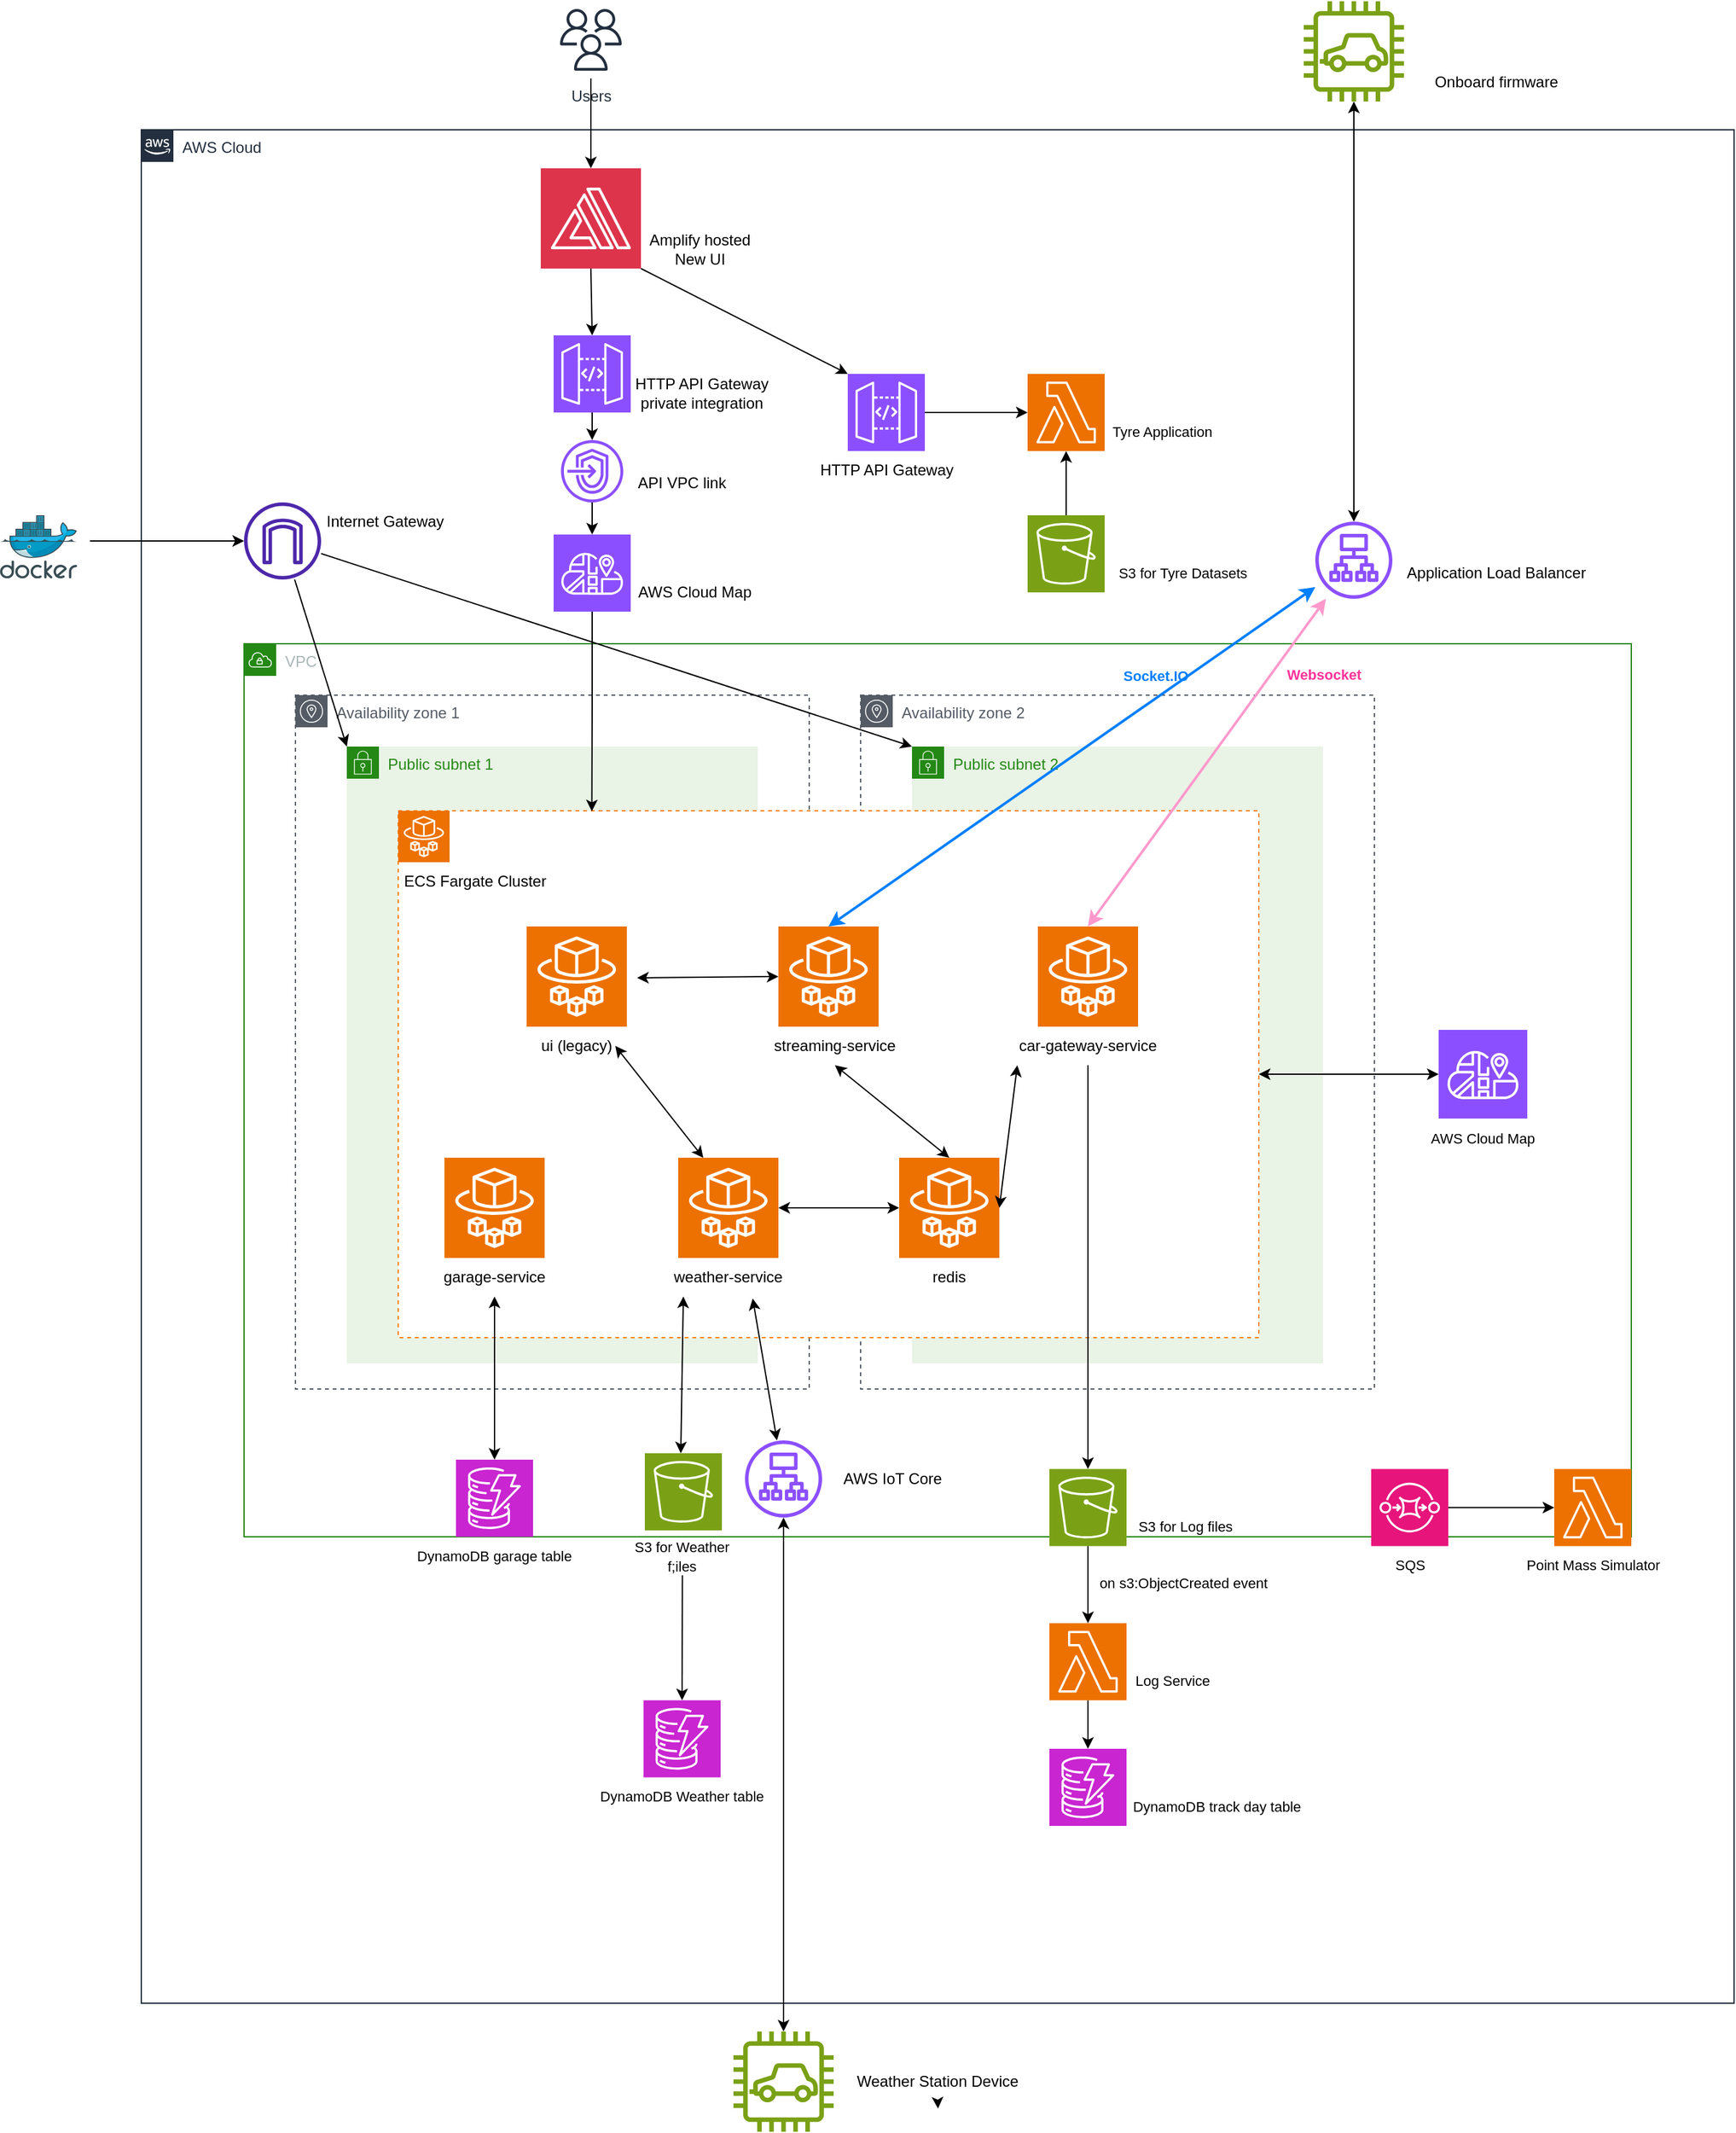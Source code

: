 <mxfile version="28.1.2">
  <diagram name="Page-1" id="r_Q3lrwqNkRFiCjygjfC">
    <mxGraphModel dx="2864" dy="1229" grid="1" gridSize="10" guides="1" tooltips="1" connect="1" arrows="1" fold="1" page="1" pageScale="1" pageWidth="827" pageHeight="1169" math="0" shadow="0">
      <root>
        <mxCell id="0" />
        <mxCell id="1" parent="0" />
        <mxCell id="l8-Kg4PxLdRytkkaWZpK-70" value="AWS Cloud" style="points=[[0,0],[0.25,0],[0.5,0],[0.75,0],[1,0],[1,0.25],[1,0.5],[1,0.75],[1,1],[0.75,1],[0.5,1],[0.25,1],[0,1],[0,0.75],[0,0.5],[0,0.25]];outlineConnect=0;gradientColor=none;html=1;whiteSpace=wrap;fontSize=12;fontStyle=0;container=1;pointerEvents=0;collapsible=0;recursiveResize=0;shape=mxgraph.aws4.group;grIcon=mxgraph.aws4.group_aws_cloud_alt;strokeColor=#232F3E;fillColor=none;verticalAlign=top;align=left;spacingLeft=30;fontColor=#232F3E;dashed=0;" parent="1" vertex="1">
          <mxGeometry x="40" y="280" width="1240" height="1458" as="geometry" />
        </mxCell>
        <mxCell id="l8-Kg4PxLdRytkkaWZpK-72" value="VPC" style="points=[[0,0],[0.25,0],[0.5,0],[0.75,0],[1,0],[1,0.25],[1,0.5],[1,0.75],[1,1],[0.75,1],[0.5,1],[0.25,1],[0,1],[0,0.75],[0,0.5],[0,0.25]];outlineConnect=0;gradientColor=none;html=1;whiteSpace=wrap;fontSize=12;fontStyle=0;container=1;pointerEvents=0;collapsible=0;recursiveResize=0;shape=mxgraph.aws4.group;grIcon=mxgraph.aws4.group_vpc;strokeColor=#248814;fillColor=none;verticalAlign=top;align=left;spacingLeft=30;fontColor=#AAB7B8;dashed=0;" parent="l8-Kg4PxLdRytkkaWZpK-70" vertex="1">
          <mxGeometry x="80" y="400" width="1080" height="695" as="geometry" />
        </mxCell>
        <mxCell id="l8-Kg4PxLdRytkkaWZpK-78" value="Availability zone 1" style="sketch=0;outlineConnect=0;gradientColor=none;html=1;whiteSpace=wrap;fontSize=12;fontStyle=0;shape=mxgraph.aws4.group;grIcon=mxgraph.aws4.group_availability_zone;strokeColor=#545B64;fillColor=none;verticalAlign=top;align=left;spacingLeft=30;fontColor=#545B64;dashed=1;" parent="l8-Kg4PxLdRytkkaWZpK-72" vertex="1">
          <mxGeometry x="40" y="40" width="400" height="540" as="geometry" />
        </mxCell>
        <mxCell id="l8-Kg4PxLdRytkkaWZpK-75" value="Public subnet 1" style="points=[[0,0],[0.25,0],[0.5,0],[0.75,0],[1,0],[1,0.25],[1,0.5],[1,0.75],[1,1],[0.75,1],[0.5,1],[0.25,1],[0,1],[0,0.75],[0,0.5],[0,0.25]];outlineConnect=0;gradientColor=none;html=1;whiteSpace=wrap;fontSize=12;fontStyle=0;container=1;pointerEvents=0;collapsible=0;recursiveResize=0;shape=mxgraph.aws4.group;grIcon=mxgraph.aws4.group_security_group;grStroke=0;strokeColor=#248814;fillColor=#E9F3E6;verticalAlign=top;align=left;spacingLeft=30;fontColor=#248814;dashed=0;" parent="l8-Kg4PxLdRytkkaWZpK-72" vertex="1">
          <mxGeometry x="80" y="80" width="320" height="480" as="geometry" />
        </mxCell>
        <mxCell id="l8-Kg4PxLdRytkkaWZpK-85" value="Availability zone 2" style="sketch=0;outlineConnect=0;gradientColor=none;html=1;whiteSpace=wrap;fontSize=12;fontStyle=0;shape=mxgraph.aws4.group;grIcon=mxgraph.aws4.group_availability_zone;strokeColor=#545B64;fillColor=none;verticalAlign=top;align=left;spacingLeft=30;fontColor=#545B64;dashed=1;" parent="l8-Kg4PxLdRytkkaWZpK-72" vertex="1">
          <mxGeometry x="480" y="40" width="400" height="540" as="geometry" />
        </mxCell>
        <mxCell id="l8-Kg4PxLdRytkkaWZpK-86" value="Public subnet 2" style="points=[[0,0],[0.25,0],[0.5,0],[0.75,0],[1,0],[1,0.25],[1,0.5],[1,0.75],[1,1],[0.75,1],[0.5,1],[0.25,1],[0,1],[0,0.75],[0,0.5],[0,0.25]];outlineConnect=0;gradientColor=none;html=1;whiteSpace=wrap;fontSize=12;fontStyle=0;container=1;pointerEvents=0;collapsible=0;recursiveResize=0;shape=mxgraph.aws4.group;grIcon=mxgraph.aws4.group_security_group;grStroke=0;strokeColor=#248814;fillColor=#E9F3E6;verticalAlign=top;align=left;spacingLeft=30;fontColor=#248814;dashed=0;" parent="l8-Kg4PxLdRytkkaWZpK-72" vertex="1">
          <mxGeometry x="520" y="80" width="320" height="480" as="geometry" />
        </mxCell>
        <mxCell id="l8-Kg4PxLdRytkkaWZpK-89" value="" style="rounded=0;whiteSpace=wrap;html=1;dashed=1;strokeWidth=1;strokeColor=#FF8000;" parent="l8-Kg4PxLdRytkkaWZpK-72" vertex="1">
          <mxGeometry x="120" y="130" width="670" height="410" as="geometry" />
        </mxCell>
        <mxCell id="l8-Kg4PxLdRytkkaWZpK-91" value="" style="sketch=0;points=[[0,0,0],[0.25,0,0],[0.5,0,0],[0.75,0,0],[1,0,0],[0,1,0],[0.25,1,0],[0.5,1,0],[0.75,1,0],[1,1,0],[0,0.25,0],[0,0.5,0],[0,0.75,0],[1,0.25,0],[1,0.5,0],[1,0.75,0]];outlineConnect=0;fontColor=#232F3E;fillColor=#ED7100;strokeColor=#ffffff;dashed=0;verticalLabelPosition=bottom;verticalAlign=top;align=center;html=1;fontSize=12;fontStyle=0;aspect=fixed;shape=mxgraph.aws4.resourceIcon;resIcon=mxgraph.aws4.fargate;" parent="l8-Kg4PxLdRytkkaWZpK-72" vertex="1">
          <mxGeometry x="120" y="130" width="40" height="40" as="geometry" />
        </mxCell>
        <mxCell id="l8-Kg4PxLdRytkkaWZpK-92" value="ECS Fargate Cluster" style="text;html=1;strokeColor=none;fillColor=none;align=center;verticalAlign=middle;whiteSpace=wrap;rounded=0;" parent="l8-Kg4PxLdRytkkaWZpK-72" vertex="1">
          <mxGeometry x="120" y="170" width="120" height="30" as="geometry" />
        </mxCell>
        <mxCell id="l8-Kg4PxLdRytkkaWZpK-95" value="" style="sketch=0;points=[[0,0,0],[0.25,0,0],[0.5,0,0],[0.75,0,0],[1,0,0],[0,1,0],[0.25,1,0],[0.5,1,0],[0.75,1,0],[1,1,0],[0,0.25,0],[0,0.5,0],[0,0.75,0],[1,0.25,0],[1,0.5,0],[1,0.75,0]];outlineConnect=0;fontColor=#232F3E;fillColor=#ED7100;strokeColor=#ffffff;dashed=0;verticalLabelPosition=bottom;verticalAlign=top;align=center;html=1;fontSize=12;fontStyle=0;aspect=fixed;shape=mxgraph.aws4.resourceIcon;resIcon=mxgraph.aws4.fargate;" parent="l8-Kg4PxLdRytkkaWZpK-72" vertex="1">
          <mxGeometry x="220" y="220" width="78" height="78" as="geometry" />
        </mxCell>
        <mxCell id="l8-Kg4PxLdRytkkaWZpK-96" value="" style="sketch=0;points=[[0,0,0],[0.25,0,0],[0.5,0,0],[0.75,0,0],[1,0,0],[0,1,0],[0.25,1,0],[0.5,1,0],[0.75,1,0],[1,1,0],[0,0.25,0],[0,0.5,0],[0,0.75,0],[1,0.25,0],[1,0.5,0],[1,0.75,0]];outlineConnect=0;fontColor=#232F3E;fillColor=#ED7100;strokeColor=#ffffff;dashed=0;verticalLabelPosition=bottom;verticalAlign=top;align=center;html=1;fontSize=12;fontStyle=0;aspect=fixed;shape=mxgraph.aws4.resourceIcon;resIcon=mxgraph.aws4.fargate;" parent="l8-Kg4PxLdRytkkaWZpK-72" vertex="1">
          <mxGeometry x="416" y="220" width="78" height="78" as="geometry" />
        </mxCell>
        <mxCell id="l8-Kg4PxLdRytkkaWZpK-97" value="" style="sketch=0;points=[[0,0,0],[0.25,0,0],[0.5,0,0],[0.75,0,0],[1,0,0],[0,1,0],[0.25,1,0],[0.5,1,0],[0.75,1,0],[1,1,0],[0,0.25,0],[0,0.5,0],[0,0.75,0],[1,0.25,0],[1,0.5,0],[1,0.75,0]];outlineConnect=0;fontColor=#232F3E;fillColor=#ED7100;strokeColor=#ffffff;dashed=0;verticalLabelPosition=bottom;verticalAlign=top;align=center;html=1;fontSize=12;fontStyle=0;aspect=fixed;shape=mxgraph.aws4.resourceIcon;resIcon=mxgraph.aws4.fargate;" parent="l8-Kg4PxLdRytkkaWZpK-72" vertex="1">
          <mxGeometry x="618" y="220" width="78" height="78" as="geometry" />
        </mxCell>
        <mxCell id="l8-Kg4PxLdRytkkaWZpK-98" value="" style="sketch=0;points=[[0,0,0],[0.25,0,0],[0.5,0,0],[0.75,0,0],[1,0,0],[0,1,0],[0.25,1,0],[0.5,1,0],[0.75,1,0],[1,1,0],[0,0.25,0],[0,0.5,0],[0,0.75,0],[1,0.25,0],[1,0.5,0],[1,0.75,0]];outlineConnect=0;fontColor=#232F3E;fillColor=#ED7100;strokeColor=#ffffff;dashed=0;verticalLabelPosition=bottom;verticalAlign=top;align=center;html=1;fontSize=12;fontStyle=0;aspect=fixed;shape=mxgraph.aws4.resourceIcon;resIcon=mxgraph.aws4.fargate;" parent="l8-Kg4PxLdRytkkaWZpK-72" vertex="1">
          <mxGeometry x="510" y="400" width="78" height="78" as="geometry" />
        </mxCell>
        <mxCell id="l8-Kg4PxLdRytkkaWZpK-104" value="car-gateway-service" style="text;html=1;strokeColor=none;fillColor=none;align=center;verticalAlign=middle;whiteSpace=wrap;rounded=0;" parent="l8-Kg4PxLdRytkkaWZpK-72" vertex="1">
          <mxGeometry x="602" y="298" width="110" height="30" as="geometry" />
        </mxCell>
        <mxCell id="l8-Kg4PxLdRytkkaWZpK-105" value="streaming-service" style="text;html=1;strokeColor=none;fillColor=none;align=center;verticalAlign=middle;whiteSpace=wrap;rounded=0;" parent="l8-Kg4PxLdRytkkaWZpK-72" vertex="1">
          <mxGeometry x="395" y="298" width="130" height="30" as="geometry" />
        </mxCell>
        <mxCell id="l8-Kg4PxLdRytkkaWZpK-106" value="ui (legacy)" style="text;html=1;strokeColor=none;fillColor=none;align=center;verticalAlign=middle;whiteSpace=wrap;rounded=0;" parent="l8-Kg4PxLdRytkkaWZpK-72" vertex="1">
          <mxGeometry x="229" y="298" width="60" height="30" as="geometry" />
        </mxCell>
        <mxCell id="l8-Kg4PxLdRytkkaWZpK-107" value="redis" style="text;html=1;strokeColor=none;fillColor=none;align=center;verticalAlign=middle;whiteSpace=wrap;rounded=0;" parent="l8-Kg4PxLdRytkkaWZpK-72" vertex="1">
          <mxGeometry x="519" y="478" width="60" height="30" as="geometry" />
        </mxCell>
        <mxCell id="l8-Kg4PxLdRytkkaWZpK-108" value="" style="endArrow=classic;startArrow=classic;html=1;rounded=0;entryX=0.5;entryY=1;entryDx=0;entryDy=0;exitX=0.5;exitY=0;exitDx=0;exitDy=0;exitPerimeter=0;" parent="l8-Kg4PxLdRytkkaWZpK-72" source="l8-Kg4PxLdRytkkaWZpK-98" target="l8-Kg4PxLdRytkkaWZpK-105" edge="1">
          <mxGeometry width="50" height="50" relative="1" as="geometry">
            <mxPoint x="530" y="340" as="sourcePoint" />
            <mxPoint x="580" y="290" as="targetPoint" />
          </mxGeometry>
        </mxCell>
        <mxCell id="l8-Kg4PxLdRytkkaWZpK-109" value="" style="sketch=0;points=[[0,0,0],[0.25,0,0],[0.5,0,0],[0.75,0,0],[1,0,0],[0,1,0],[0.25,1,0],[0.5,1,0],[0.75,1,0],[1,1,0],[0,0.25,0],[0,0.5,0],[0,0.75,0],[1,0.25,0],[1,0.5,0],[1,0.75,0]];outlineConnect=0;fontColor=#232F3E;fillColor=#ED7100;strokeColor=#ffffff;dashed=0;verticalLabelPosition=bottom;verticalAlign=top;align=center;html=1;fontSize=12;fontStyle=0;aspect=fixed;shape=mxgraph.aws4.resourceIcon;resIcon=mxgraph.aws4.fargate;" parent="l8-Kg4PxLdRytkkaWZpK-72" vertex="1">
          <mxGeometry x="156" y="400" width="78" height="78" as="geometry" />
        </mxCell>
        <mxCell id="l8-Kg4PxLdRytkkaWZpK-110" value="garage-service" style="text;html=1;strokeColor=none;fillColor=none;align=center;verticalAlign=middle;whiteSpace=wrap;rounded=0;" parent="l8-Kg4PxLdRytkkaWZpK-72" vertex="1">
          <mxGeometry x="150" y="478" width="90" height="30" as="geometry" />
        </mxCell>
        <mxCell id="l8-Kg4PxLdRytkkaWZpK-111" value="" style="endArrow=classic;startArrow=classic;html=1;rounded=0;entryX=0;entryY=1;entryDx=0;entryDy=0;exitX=1;exitY=0.5;exitDx=0;exitDy=0;exitPerimeter=0;" parent="l8-Kg4PxLdRytkkaWZpK-72" source="l8-Kg4PxLdRytkkaWZpK-98" target="l8-Kg4PxLdRytkkaWZpK-104" edge="1">
          <mxGeometry width="50" height="50" relative="1" as="geometry">
            <mxPoint x="568" y="410" as="sourcePoint" />
            <mxPoint x="618" y="360" as="targetPoint" />
          </mxGeometry>
        </mxCell>
        <mxCell id="l8-Kg4PxLdRytkkaWZpK-168" value="" style="sketch=0;points=[[0,0,0],[0.25,0,0],[0.5,0,0],[0.75,0,0],[1,0,0],[0,1,0],[0.25,1,0],[0.5,1,0],[0.75,1,0],[1,1,0],[0,0.25,0],[0,0.5,0],[0,0.75,0],[1,0.25,0],[1,0.5,0],[1,0.75,0]];outlineConnect=0;fontColor=#232F3E;fillColor=#8C4FFF;strokeColor=#ffffff;dashed=0;verticalLabelPosition=bottom;verticalAlign=top;align=center;html=1;fontSize=12;fontStyle=0;aspect=fixed;shape=mxgraph.aws4.resourceIcon;resIcon=mxgraph.aws4.cloud_map;" parent="l8-Kg4PxLdRytkkaWZpK-72" vertex="1">
          <mxGeometry x="930" y="300.5" width="69" height="69" as="geometry" />
        </mxCell>
        <mxCell id="l8-Kg4PxLdRytkkaWZpK-118" value="" style="endArrow=classic;startArrow=classic;html=1;rounded=0;entryX=0;entryY=0.5;entryDx=0;entryDy=0;exitX=1;exitY=0.5;exitDx=0;exitDy=0;entryPerimeter=0;" parent="l8-Kg4PxLdRytkkaWZpK-72" source="l8-Kg4PxLdRytkkaWZpK-89" target="l8-Kg4PxLdRytkkaWZpK-168" edge="1">
          <mxGeometry width="50" height="50" relative="1" as="geometry">
            <mxPoint x="610" y="400" as="sourcePoint" />
            <mxPoint x="980" y="380" as="targetPoint" />
          </mxGeometry>
        </mxCell>
        <mxCell id="l8-Kg4PxLdRytkkaWZpK-116" value="&lt;font style=&quot;font-size: 11px;&quot;&gt;AWS Cloud Map&lt;/font&gt;" style="text;html=1;strokeColor=none;fillColor=none;align=center;verticalAlign=middle;whiteSpace=wrap;rounded=0;" parent="l8-Kg4PxLdRytkkaWZpK-72" vertex="1">
          <mxGeometry x="914.88" y="370" width="99.25" height="30" as="geometry" />
        </mxCell>
        <mxCell id="l8-Kg4PxLdRytkkaWZpK-185" value="&lt;font style=&quot;font-size: 11px;&quot; color=&quot;#007fff&quot;&gt;&lt;b&gt;Socket.IO&lt;/b&gt;&lt;/font&gt;" style="text;html=1;strokeColor=none;fillColor=none;align=center;verticalAlign=middle;whiteSpace=wrap;rounded=0;rotation=0;" parent="l8-Kg4PxLdRytkkaWZpK-72" vertex="1">
          <mxGeometry x="680" y="10" width="60" height="30" as="geometry" />
        </mxCell>
        <mxCell id="l8-Kg4PxLdRytkkaWZpK-186" value="&lt;span style=&quot;color: rgb(255, 51, 153); font-family: Helvetica; font-style: normal; font-variant-ligatures: normal; font-variant-caps: normal; letter-spacing: normal; orphans: 2; text-align: center; text-indent: 0px; text-transform: none; widows: 2; word-spacing: 0px; -webkit-text-stroke-width: 0px; text-decoration-thickness: initial; text-decoration-style: initial; text-decoration-color: initial; float: none; display: inline !important;&quot;&gt;&lt;font style=&quot;font-size: 11px;&quot;&gt;&lt;b style=&quot;&quot;&gt;Websocket&lt;/b&gt;&lt;/font&gt;&lt;/span&gt;" style="text;whiteSpace=wrap;html=1;" parent="l8-Kg4PxLdRytkkaWZpK-72" vertex="1">
          <mxGeometry x="810" y="10" width="60" height="20" as="geometry" />
        </mxCell>
        <mxCell id="uZfyPVeNqd_J3gscAbFy-39" value="" style="sketch=0;points=[[0,0,0],[0.25,0,0],[0.5,0,0],[0.75,0,0],[1,0,0],[0,1,0],[0.25,1,0],[0.5,1,0],[0.75,1,0],[1,1,0],[0,0.25,0],[0,0.5,0],[0,0.75,0],[1,0.25,0],[1,0.5,0],[1,0.75,0]];outlineConnect=0;fontColor=#232F3E;fillColor=#ED7100;strokeColor=#ffffff;dashed=0;verticalLabelPosition=bottom;verticalAlign=top;align=center;html=1;fontSize=12;fontStyle=0;aspect=fixed;shape=mxgraph.aws4.resourceIcon;resIcon=mxgraph.aws4.fargate;" vertex="1" parent="l8-Kg4PxLdRytkkaWZpK-72">
          <mxGeometry x="338" y="400" width="78" height="78" as="geometry" />
        </mxCell>
        <mxCell id="uZfyPVeNqd_J3gscAbFy-40" style="edgeStyle=orthogonalEdgeStyle;rounded=0;orthogonalLoop=1;jettySize=auto;html=1;exitX=0.5;exitY=1;exitDx=0;exitDy=0;" edge="1" parent="l8-Kg4PxLdRytkkaWZpK-72" source="l8-Kg4PxLdRytkkaWZpK-107" target="l8-Kg4PxLdRytkkaWZpK-107">
          <mxGeometry relative="1" as="geometry" />
        </mxCell>
        <mxCell id="uZfyPVeNqd_J3gscAbFy-68" value="weather-service" style="text;html=1;strokeColor=none;fillColor=none;align=center;verticalAlign=middle;whiteSpace=wrap;rounded=0;" vertex="1" parent="l8-Kg4PxLdRytkkaWZpK-72">
          <mxGeometry x="312" y="478" width="130" height="30" as="geometry" />
        </mxCell>
        <mxCell id="uZfyPVeNqd_J3gscAbFy-71" value="" style="endArrow=classic;startArrow=classic;html=1;rounded=0;exitX=0;exitY=0.5;exitDx=0;exitDy=0;exitPerimeter=0;entryX=1;entryY=0.5;entryDx=0;entryDy=0;entryPerimeter=0;" edge="1" parent="l8-Kg4PxLdRytkkaWZpK-72" source="l8-Kg4PxLdRytkkaWZpK-98" target="uZfyPVeNqd_J3gscAbFy-39">
          <mxGeometry width="50" height="50" relative="1" as="geometry">
            <mxPoint x="520" y="508" as="sourcePoint" />
            <mxPoint x="430" y="440" as="targetPoint" />
          </mxGeometry>
        </mxCell>
        <mxCell id="uZfyPVeNqd_J3gscAbFy-72" value="" style="endArrow=classic;startArrow=classic;html=1;rounded=0;exitX=0;exitY=0.5;exitDx=0;exitDy=0;exitPerimeter=0;entryX=1;entryY=0.5;entryDx=0;entryDy=0;entryPerimeter=0;" edge="1" parent="l8-Kg4PxLdRytkkaWZpK-72" source="l8-Kg4PxLdRytkkaWZpK-96">
          <mxGeometry width="50" height="50" relative="1" as="geometry">
            <mxPoint x="400" y="260" as="sourcePoint" />
            <mxPoint x="306" y="260" as="targetPoint" />
          </mxGeometry>
        </mxCell>
        <mxCell id="uZfyPVeNqd_J3gscAbFy-74" value="" style="endArrow=classic;startArrow=classic;html=1;rounded=0;exitX=0.25;exitY=0;exitDx=0;exitDy=0;exitPerimeter=0;entryX=1;entryY=0.5;entryDx=0;entryDy=0;" edge="1" parent="l8-Kg4PxLdRytkkaWZpK-72" source="uZfyPVeNqd_J3gscAbFy-39" target="l8-Kg4PxLdRytkkaWZpK-106">
          <mxGeometry width="50" height="50" relative="1" as="geometry">
            <mxPoint x="384" y="370" as="sourcePoint" />
            <mxPoint x="290" y="370" as="targetPoint" />
          </mxGeometry>
        </mxCell>
        <mxCell id="uZfyPVeNqd_J3gscAbFy-76" value="" style="endArrow=classic;startArrow=classic;html=1;rounded=0;entryX=0.5;entryY=1;entryDx=0;entryDy=0;" edge="1" parent="l8-Kg4PxLdRytkkaWZpK-72">
          <mxGeometry width="50" height="50" relative="1" as="geometry">
            <mxPoint x="340" y="630" as="sourcePoint" />
            <mxPoint x="342" y="508" as="targetPoint" />
          </mxGeometry>
        </mxCell>
        <mxCell id="uZfyPVeNqd_J3gscAbFy-78" value="" style="sketch=0;points=[[0,0,0],[0.25,0,0],[0.5,0,0],[0.75,0,0],[1,0,0],[0,1,0],[0.25,1,0],[0.5,1,0],[0.75,1,0],[1,1,0],[0,0.25,0],[0,0.5,0],[0,0.75,0],[1,0.25,0],[1,0.5,0],[1,0.75,0]];outlineConnect=0;fontColor=#232F3E;fillColor=#7AA116;strokeColor=#ffffff;dashed=0;verticalLabelPosition=bottom;verticalAlign=top;align=center;html=1;fontSize=12;fontStyle=0;aspect=fixed;shape=mxgraph.aws4.resourceIcon;resIcon=mxgraph.aws4.s3;" vertex="1" parent="l8-Kg4PxLdRytkkaWZpK-72">
          <mxGeometry x="312" y="630" width="60" height="60" as="geometry" />
        </mxCell>
        <mxCell id="l8-Kg4PxLdRytkkaWZpK-74" value="" style="sketch=0;outlineConnect=0;fontColor=#232F3E;gradientColor=none;fillColor=#8C4FFF;strokeColor=none;dashed=0;verticalLabelPosition=bottom;verticalAlign=top;align=center;html=1;fontSize=12;fontStyle=0;aspect=fixed;pointerEvents=1;shape=mxgraph.aws4.application_load_balancer;" parent="l8-Kg4PxLdRytkkaWZpK-70" vertex="1">
          <mxGeometry x="914" y="305" width="60" height="60" as="geometry" />
        </mxCell>
        <mxCell id="l8-Kg4PxLdRytkkaWZpK-93" value="" style="sketch=0;points=[[0,0,0],[0.25,0,0],[0.5,0,0],[0.75,0,0],[1,0,0],[0,1,0],[0.25,1,0],[0.5,1,0],[0.75,1,0],[1,1,0],[0,0.25,0],[0,0.5,0],[0,0.75,0],[1,0.25,0],[1,0.5,0],[1,0.75,0]];outlineConnect=0;fontColor=#232F3E;fillColor=#8C4FFF;strokeColor=#ffffff;dashed=0;verticalLabelPosition=bottom;verticalAlign=top;align=center;html=1;fontSize=12;fontStyle=0;aspect=fixed;shape=mxgraph.aws4.resourceIcon;resIcon=mxgraph.aws4.api_gateway;" parent="l8-Kg4PxLdRytkkaWZpK-70" vertex="1">
          <mxGeometry x="321" y="160" width="60" height="60" as="geometry" />
        </mxCell>
        <mxCell id="l8-Kg4PxLdRytkkaWZpK-102" value="" style="endArrow=classic;startArrow=classic;html=1;rounded=0;exitX=0.5;exitY=0;exitDx=0;exitDy=0;exitPerimeter=0;strokeColor=#007FFF;strokeWidth=2;" parent="l8-Kg4PxLdRytkkaWZpK-70" source="l8-Kg4PxLdRytkkaWZpK-96" target="l8-Kg4PxLdRytkkaWZpK-74" edge="1">
          <mxGeometry width="50" height="50" relative="1" as="geometry">
            <mxPoint x="610" y="240" as="sourcePoint" />
            <mxPoint x="660" y="190" as="targetPoint" />
          </mxGeometry>
        </mxCell>
        <mxCell id="l8-Kg4PxLdRytkkaWZpK-103" value="" style="endArrow=classic;startArrow=classic;html=1;rounded=0;exitX=0.5;exitY=0;exitDx=0;exitDy=0;exitPerimeter=0;strokeWidth=2;strokeColor=#FF99CC;" parent="l8-Kg4PxLdRytkkaWZpK-70" source="l8-Kg4PxLdRytkkaWZpK-97" target="l8-Kg4PxLdRytkkaWZpK-74" edge="1">
          <mxGeometry width="50" height="50" relative="1" as="geometry">
            <mxPoint x="545" y="390" as="sourcePoint" />
            <mxPoint x="687" y="138" as="targetPoint" />
          </mxGeometry>
        </mxCell>
        <mxCell id="l8-Kg4PxLdRytkkaWZpK-119" value="HTTP API Gateway &lt;br&gt;private integration" style="text;html=1;strokeColor=none;fillColor=none;align=center;verticalAlign=middle;whiteSpace=wrap;rounded=0;" parent="l8-Kg4PxLdRytkkaWZpK-70" vertex="1">
          <mxGeometry x="381" y="190" width="111" height="30" as="geometry" />
        </mxCell>
        <mxCell id="l8-Kg4PxLdRytkkaWZpK-120" value="" style="endArrow=classic;html=1;rounded=0;exitX=0.5;exitY=1;exitDx=0;exitDy=0;exitPerimeter=0;" parent="l8-Kg4PxLdRytkkaWZpK-70" source="l8-Kg4PxLdRytkkaWZpK-93" target="l8-Kg4PxLdRytkkaWZpK-187" edge="1">
          <mxGeometry width="50" height="50" relative="1" as="geometry">
            <mxPoint x="520" y="500" as="sourcePoint" />
            <mxPoint x="349" y="290" as="targetPoint" />
          </mxGeometry>
        </mxCell>
        <mxCell id="l8-Kg4PxLdRytkkaWZpK-122" value="AWS Cloud Map" style="text;html=1;strokeColor=none;fillColor=none;align=center;verticalAlign=middle;whiteSpace=wrap;rounded=0;" parent="l8-Kg4PxLdRytkkaWZpK-70" vertex="1">
          <mxGeometry x="381" y="345" width="100" height="30" as="geometry" />
        </mxCell>
        <mxCell id="l8-Kg4PxLdRytkkaWZpK-123" value="Application Load Balancer" style="text;html=1;strokeColor=none;fillColor=none;align=center;verticalAlign=middle;whiteSpace=wrap;rounded=0;" parent="l8-Kg4PxLdRytkkaWZpK-70" vertex="1">
          <mxGeometry x="980" y="330" width="150" height="30" as="geometry" />
        </mxCell>
        <mxCell id="l8-Kg4PxLdRytkkaWZpK-125" value="" style="sketch=0;outlineConnect=0;fontColor=#232F3E;gradientColor=none;fillColor=#4D27AA;strokeColor=none;dashed=0;verticalLabelPosition=bottom;verticalAlign=top;align=center;html=1;fontSize=12;fontStyle=0;aspect=fixed;pointerEvents=1;shape=mxgraph.aws4.internet_gateway;" parent="l8-Kg4PxLdRytkkaWZpK-70" vertex="1">
          <mxGeometry x="80" y="290" width="60" height="60" as="geometry" />
        </mxCell>
        <mxCell id="l8-Kg4PxLdRytkkaWZpK-126" value="Internet Gateway" style="text;html=1;strokeColor=none;fillColor=none;align=center;verticalAlign=middle;whiteSpace=wrap;rounded=0;" parent="l8-Kg4PxLdRytkkaWZpK-70" vertex="1">
          <mxGeometry x="140" y="290" width="100" height="30" as="geometry" />
        </mxCell>
        <mxCell id="l8-Kg4PxLdRytkkaWZpK-127" value="" style="endArrow=classic;html=1;rounded=0;entryX=0;entryY=0;entryDx=0;entryDy=0;" parent="l8-Kg4PxLdRytkkaWZpK-70" source="l8-Kg4PxLdRytkkaWZpK-125" target="l8-Kg4PxLdRytkkaWZpK-75" edge="1">
          <mxGeometry width="50" height="50" relative="1" as="geometry">
            <mxPoint x="450" y="230" as="sourcePoint" />
            <mxPoint x="500" y="180" as="targetPoint" />
          </mxGeometry>
        </mxCell>
        <mxCell id="l8-Kg4PxLdRytkkaWZpK-129" value="" style="endArrow=classic;html=1;rounded=0;entryX=0;entryY=0;entryDx=0;entryDy=0;" parent="l8-Kg4PxLdRytkkaWZpK-70" source="l8-Kg4PxLdRytkkaWZpK-125" target="l8-Kg4PxLdRytkkaWZpK-86" edge="1">
          <mxGeometry width="50" height="50" relative="1" as="geometry">
            <mxPoint x="450" y="300" as="sourcePoint" />
            <mxPoint x="500" y="250" as="targetPoint" />
          </mxGeometry>
        </mxCell>
        <mxCell id="l8-Kg4PxLdRytkkaWZpK-138" value="&lt;font style=&quot;font-size: 11px;&quot;&gt;on s3:ObjectCreated event&lt;/font&gt;" style="text;html=1;strokeColor=none;fillColor=none;align=center;verticalAlign=middle;whiteSpace=wrap;rounded=0;" parent="l8-Kg4PxLdRytkkaWZpK-70" vertex="1">
          <mxGeometry x="737.75" y="1115.75" width="146.5" height="30" as="geometry" />
        </mxCell>
        <mxCell id="l8-Kg4PxLdRytkkaWZpK-140" value="&lt;font style=&quot;font-size: 11px;&quot;&gt;Log Service&lt;/font&gt;" style="text;html=1;strokeColor=none;fillColor=none;align=center;verticalAlign=middle;whiteSpace=wrap;rounded=0;" parent="l8-Kg4PxLdRytkkaWZpK-70" vertex="1">
          <mxGeometry x="767" y="1192.25" width="72" height="30" as="geometry" />
        </mxCell>
        <mxCell id="l8-Kg4PxLdRytkkaWZpK-141" value="&lt;font style=&quot;font-size: 11px;&quot;&gt;DynamoDB garage table&lt;/font&gt;" style="text;html=1;strokeColor=none;fillColor=none;align=center;verticalAlign=middle;whiteSpace=wrap;rounded=0;" parent="l8-Kg4PxLdRytkkaWZpK-70" vertex="1">
          <mxGeometry x="210" y="1095" width="130" height="30" as="geometry" />
        </mxCell>
        <mxCell id="l8-Kg4PxLdRytkkaWZpK-143" value="" style="endArrow=classic;html=1;rounded=0;entryX=0.5;entryY=0;entryDx=0;entryDy=0;entryPerimeter=0;exitX=0.5;exitY=1;exitDx=0;exitDy=0;exitPerimeter=0;" parent="l8-Kg4PxLdRytkkaWZpK-70" source="l8-Kg4PxLdRytkkaWZpK-155" target="l8-Kg4PxLdRytkkaWZpK-161" edge="1">
          <mxGeometry width="50" height="50" relative="1" as="geometry">
            <mxPoint x="697.5" y="1112" as="sourcePoint" />
            <mxPoint x="697.5" y="1185" as="targetPoint" />
          </mxGeometry>
        </mxCell>
        <mxCell id="l8-Kg4PxLdRytkkaWZpK-144" value="&lt;font style=&quot;font-size: 11px;&quot;&gt;DynamoDB track day table&lt;/font&gt;" style="text;html=1;strokeColor=none;fillColor=none;align=center;verticalAlign=middle;whiteSpace=wrap;rounded=0;" parent="l8-Kg4PxLdRytkkaWZpK-70" vertex="1">
          <mxGeometry x="767" y="1290" width="140.5" height="30" as="geometry" />
        </mxCell>
        <mxCell id="l8-Kg4PxLdRytkkaWZpK-148" value="&lt;font style=&quot;font-size: 11px;&quot;&gt;S3 for Log files&lt;/font&gt;" style="text;html=1;strokeColor=none;fillColor=none;align=center;verticalAlign=middle;whiteSpace=wrap;rounded=0;" parent="l8-Kg4PxLdRytkkaWZpK-70" vertex="1">
          <mxGeometry x="767" y="1072.25" width="92" height="30" as="geometry" />
        </mxCell>
        <mxCell id="l8-Kg4PxLdRytkkaWZpK-153" value="" style="sketch=0;points=[[0,0,0],[0.25,0,0],[0.5,0,0],[0.75,0,0],[1,0,0],[0,1,0],[0.25,1,0],[0.5,1,0],[0.75,1,0],[1,1,0],[0,0.25,0],[0,0.5,0],[0,0.75,0],[1,0.25,0],[1,0.5,0],[1,0.75,0]];outlineConnect=0;fontColor=#232F3E;fillColor=#C925D1;strokeColor=#ffffff;dashed=0;verticalLabelPosition=bottom;verticalAlign=top;align=center;html=1;fontSize=12;fontStyle=0;aspect=fixed;shape=mxgraph.aws4.resourceIcon;resIcon=mxgraph.aws4.dynamodb;" parent="l8-Kg4PxLdRytkkaWZpK-70" vertex="1">
          <mxGeometry x="245" y="1035" width="60" height="60" as="geometry" />
        </mxCell>
        <mxCell id="l8-Kg4PxLdRytkkaWZpK-155" value="" style="sketch=0;points=[[0,0,0],[0.25,0,0],[0.5,0,0],[0.75,0,0],[1,0,0],[0,1,0],[0.25,1,0],[0.5,1,0],[0.75,1,0],[1,1,0],[0,0.25,0],[0,0.5,0],[0,0.75,0],[1,0.25,0],[1,0.5,0],[1,0.75,0]];outlineConnect=0;fontColor=#232F3E;fillColor=#ED7100;strokeColor=#ffffff;dashed=0;verticalLabelPosition=bottom;verticalAlign=top;align=center;html=1;fontSize=12;fontStyle=0;aspect=fixed;shape=mxgraph.aws4.resourceIcon;resIcon=mxgraph.aws4.lambda;" parent="l8-Kg4PxLdRytkkaWZpK-70" vertex="1">
          <mxGeometry x="707" y="1162.25" width="60" height="60" as="geometry" />
        </mxCell>
        <mxCell id="l8-Kg4PxLdRytkkaWZpK-161" value="" style="sketch=0;points=[[0,0,0],[0.25,0,0],[0.5,0,0],[0.75,0,0],[1,0,0],[0,1,0],[0.25,1,0],[0.5,1,0],[0.75,1,0],[1,1,0],[0,0.25,0],[0,0.5,0],[0,0.75,0],[1,0.25,0],[1,0.5,0],[1,0.75,0]];outlineConnect=0;fontColor=#232F3E;fillColor=#C925D1;strokeColor=#ffffff;dashed=0;verticalLabelPosition=bottom;verticalAlign=top;align=center;html=1;fontSize=12;fontStyle=0;aspect=fixed;shape=mxgraph.aws4.resourceIcon;resIcon=mxgraph.aws4.dynamodb;" parent="l8-Kg4PxLdRytkkaWZpK-70" vertex="1">
          <mxGeometry x="707" y="1260" width="60" height="60" as="geometry" />
        </mxCell>
        <mxCell id="l8-Kg4PxLdRytkkaWZpK-163" value="" style="sketch=0;points=[[0,0,0],[0.25,0,0],[0.5,0,0],[0.75,0,0],[1,0,0],[0,1,0],[0.25,1,0],[0.5,1,0],[0.75,1,0],[1,1,0],[0,0.25,0],[0,0.5,0],[0,0.75,0],[1,0.25,0],[1,0.5,0],[1,0.75,0]];outlineConnect=0;fontColor=#232F3E;fillColor=#7AA116;strokeColor=#ffffff;dashed=0;verticalLabelPosition=bottom;verticalAlign=top;align=center;html=1;fontSize=12;fontStyle=0;aspect=fixed;shape=mxgraph.aws4.resourceIcon;resIcon=mxgraph.aws4.s3;" parent="l8-Kg4PxLdRytkkaWZpK-70" vertex="1">
          <mxGeometry x="707" y="1042.25" width="60" height="60" as="geometry" />
        </mxCell>
        <mxCell id="l8-Kg4PxLdRytkkaWZpK-176" value="" style="endArrow=classic;startArrow=classic;html=1;rounded=0;entryX=0.5;entryY=1;entryDx=0;entryDy=0;exitX=0.5;exitY=0;exitDx=0;exitDy=0;exitPerimeter=0;" parent="l8-Kg4PxLdRytkkaWZpK-70" source="l8-Kg4PxLdRytkkaWZpK-153" target="l8-Kg4PxLdRytkkaWZpK-110" edge="1">
          <mxGeometry width="50" height="50" relative="1" as="geometry">
            <mxPoint x="720" y="780" as="sourcePoint" />
            <mxPoint x="770" y="730" as="targetPoint" />
          </mxGeometry>
        </mxCell>
        <mxCell id="l8-Kg4PxLdRytkkaWZpK-177" value="" style="endArrow=classic;html=1;rounded=0;entryX=0.5;entryY=0;entryDx=0;entryDy=0;entryPerimeter=0;exitX=0.5;exitY=1;exitDx=0;exitDy=0;exitPerimeter=0;" parent="l8-Kg4PxLdRytkkaWZpK-70" source="l8-Kg4PxLdRytkkaWZpK-163" target="l8-Kg4PxLdRytkkaWZpK-155" edge="1">
          <mxGeometry width="50" height="50" relative="1" as="geometry">
            <mxPoint x="1085" y="999.5" as="sourcePoint" />
            <mxPoint x="1135" y="949.5" as="targetPoint" />
          </mxGeometry>
        </mxCell>
        <mxCell id="l8-Kg4PxLdRytkkaWZpK-178" value="" style="endArrow=classic;html=1;rounded=0;entryX=0.5;entryY=0;entryDx=0;entryDy=0;entryPerimeter=0;exitX=0.5;exitY=1;exitDx=0;exitDy=0;" parent="l8-Kg4PxLdRytkkaWZpK-70" source="l8-Kg4PxLdRytkkaWZpK-104" target="l8-Kg4PxLdRytkkaWZpK-163" edge="1">
          <mxGeometry width="50" height="50" relative="1" as="geometry">
            <mxPoint x="720" y="860" as="sourcePoint" />
            <mxPoint x="770" y="810" as="targetPoint" />
          </mxGeometry>
        </mxCell>
        <mxCell id="l8-Kg4PxLdRytkkaWZpK-130" value="&lt;font style=&quot;font-size: 11px;&quot;&gt;SQS&lt;/font&gt;" style="text;html=1;strokeColor=none;fillColor=none;align=center;verticalAlign=middle;whiteSpace=wrap;rounded=0;" parent="l8-Kg4PxLdRytkkaWZpK-70" vertex="1">
          <mxGeometry x="972.5" y="1102.25" width="30" height="30" as="geometry" />
        </mxCell>
        <mxCell id="l8-Kg4PxLdRytkkaWZpK-171" value="" style="sketch=0;points=[[0,0,0],[0.25,0,0],[0.5,0,0],[0.75,0,0],[1,0,0],[0,1,0],[0.25,1,0],[0.5,1,0],[0.75,1,0],[1,1,0],[0,0.25,0],[0,0.5,0],[0,0.75,0],[1,0.25,0],[1,0.5,0],[1,0.75,0]];outlineConnect=0;fontColor=#232F3E;fillColor=#E7157B;strokeColor=#ffffff;dashed=0;verticalLabelPosition=bottom;verticalAlign=top;align=center;html=1;fontSize=12;fontStyle=0;aspect=fixed;shape=mxgraph.aws4.resourceIcon;resIcon=mxgraph.aws4.sqs;" parent="l8-Kg4PxLdRytkkaWZpK-70" vertex="1">
          <mxGeometry x="957.5" y="1042.25" width="60" height="60" as="geometry" />
        </mxCell>
        <mxCell id="l8-Kg4PxLdRytkkaWZpK-173" value="" style="endArrow=classic;html=1;rounded=0;entryX=0;entryY=0.5;entryDx=0;entryDy=0;entryPerimeter=0;exitX=1;exitY=0.5;exitDx=0;exitDy=0;exitPerimeter=0;" parent="l8-Kg4PxLdRytkkaWZpK-70" source="l8-Kg4PxLdRytkkaWZpK-171" target="l8-Kg4PxLdRytkkaWZpK-156" edge="1">
          <mxGeometry width="50" height="50" relative="1" as="geometry">
            <mxPoint x="997.5" y="1102.25" as="sourcePoint" />
            <mxPoint x="1047.5" y="1052.25" as="targetPoint" />
          </mxGeometry>
        </mxCell>
        <mxCell id="l8-Kg4PxLdRytkkaWZpK-156" value="" style="sketch=0;points=[[0,0,0],[0.25,0,0],[0.5,0,0],[0.75,0,0],[1,0,0],[0,1,0],[0.25,1,0],[0.5,1,0],[0.75,1,0],[1,1,0],[0,0.25,0],[0,0.5,0],[0,0.75,0],[1,0.25,0],[1,0.5,0],[1,0.75,0]];outlineConnect=0;fontColor=#232F3E;fillColor=#ED7100;strokeColor=#ffffff;dashed=0;verticalLabelPosition=bottom;verticalAlign=top;align=center;html=1;fontSize=12;fontStyle=0;aspect=fixed;shape=mxgraph.aws4.resourceIcon;resIcon=mxgraph.aws4.lambda;" parent="l8-Kg4PxLdRytkkaWZpK-70" vertex="1">
          <mxGeometry x="1100" y="1042.25" width="60" height="60" as="geometry" />
        </mxCell>
        <mxCell id="l8-Kg4PxLdRytkkaWZpK-137" value="&lt;font style=&quot;font-size: 11px;&quot;&gt;Point Mass Simulator&lt;/font&gt;" style="text;html=1;strokeColor=none;fillColor=none;align=center;verticalAlign=middle;whiteSpace=wrap;rounded=0;" parent="l8-Kg4PxLdRytkkaWZpK-70" vertex="1">
          <mxGeometry x="1071.75" y="1102.25" width="116.5" height="30" as="geometry" />
        </mxCell>
        <mxCell id="l8-Kg4PxLdRytkkaWZpK-180" value="" style="sketch=0;points=[[0,0,0],[0.25,0,0],[0.5,0,0],[0.75,0,0],[1,0,0],[0,1,0],[0.25,1,0],[0.5,1,0],[0.75,1,0],[1,1,0],[0,0.25,0],[0,0.5,0],[0,0.75,0],[1,0.25,0],[1,0.5,0],[1,0.75,0]];outlineConnect=0;fontColor=#232F3E;fillColor=#8C4FFF;strokeColor=#ffffff;dashed=0;verticalLabelPosition=bottom;verticalAlign=top;align=center;html=1;fontSize=12;fontStyle=0;aspect=fixed;shape=mxgraph.aws4.resourceIcon;resIcon=mxgraph.aws4.api_gateway;" parent="l8-Kg4PxLdRytkkaWZpK-70" vertex="1">
          <mxGeometry x="550" y="190" width="60" height="60" as="geometry" />
        </mxCell>
        <mxCell id="l8-Kg4PxLdRytkkaWZpK-164" value="" style="sketch=0;points=[[0,0,0],[0.25,0,0],[0.5,0,0],[0.75,0,0],[1,0,0],[0,1,0],[0.25,1,0],[0.5,1,0],[0.75,1,0],[1,1,0],[0,0.25,0],[0,0.5,0],[0,0.75,0],[1,0.25,0],[1,0.5,0],[1,0.75,0]];outlineConnect=0;fontColor=#232F3E;fillColor=#7AA116;strokeColor=#ffffff;dashed=0;verticalLabelPosition=bottom;verticalAlign=top;align=center;html=1;fontSize=12;fontStyle=0;aspect=fixed;shape=mxgraph.aws4.resourceIcon;resIcon=mxgraph.aws4.s3;" parent="l8-Kg4PxLdRytkkaWZpK-70" vertex="1">
          <mxGeometry x="690" y="300" width="60" height="60" as="geometry" />
        </mxCell>
        <mxCell id="l8-Kg4PxLdRytkkaWZpK-132" value="&lt;font style=&quot;font-size: 11px;&quot;&gt;S3 for Tyre Datasets&lt;/font&gt;" style="text;html=1;strokeColor=none;fillColor=none;align=center;verticalAlign=middle;whiteSpace=wrap;rounded=0;" parent="l8-Kg4PxLdRytkkaWZpK-70" vertex="1">
          <mxGeometry x="750" y="330" width="122" height="30" as="geometry" />
        </mxCell>
        <mxCell id="l8-Kg4PxLdRytkkaWZpK-133" value="&lt;font style=&quot;font-size: 11px;&quot;&gt;Tyre Application&lt;/font&gt;" style="text;html=1;strokeColor=none;fillColor=none;align=center;verticalAlign=middle;whiteSpace=wrap;rounded=0;" parent="l8-Kg4PxLdRytkkaWZpK-70" vertex="1">
          <mxGeometry x="750" y="220" width="90" height="30" as="geometry" />
        </mxCell>
        <mxCell id="l8-Kg4PxLdRytkkaWZpK-154" value="" style="sketch=0;points=[[0,0,0],[0.25,0,0],[0.5,0,0],[0.75,0,0],[1,0,0],[0,1,0],[0.25,1,0],[0.5,1,0],[0.75,1,0],[1,1,0],[0,0.25,0],[0,0.5,0],[0,0.75,0],[1,0.25,0],[1,0.5,0],[1,0.75,0]];outlineConnect=0;fontColor=#232F3E;fillColor=#ED7100;strokeColor=#ffffff;dashed=0;verticalLabelPosition=bottom;verticalAlign=top;align=center;html=1;fontSize=12;fontStyle=0;aspect=fixed;shape=mxgraph.aws4.resourceIcon;resIcon=mxgraph.aws4.lambda;" parent="l8-Kg4PxLdRytkkaWZpK-70" vertex="1">
          <mxGeometry x="690" y="190" width="60" height="60" as="geometry" />
        </mxCell>
        <mxCell id="l8-Kg4PxLdRytkkaWZpK-152" value="" style="endArrow=classic;startArrow=none;html=1;rounded=0;entryX=0.5;entryY=1;entryDx=0;entryDy=0;entryPerimeter=0;exitX=0.5;exitY=0;exitDx=0;exitDy=0;exitPerimeter=0;endFill=1;startFill=0;" parent="l8-Kg4PxLdRytkkaWZpK-70" source="l8-Kg4PxLdRytkkaWZpK-164" target="l8-Kg4PxLdRytkkaWZpK-154" edge="1">
          <mxGeometry width="50" height="50" relative="1" as="geometry">
            <mxPoint x="830.5" y="314" as="sourcePoint" />
            <mxPoint x="829.5" y="231" as="targetPoint" />
          </mxGeometry>
        </mxCell>
        <mxCell id="l8-Kg4PxLdRytkkaWZpK-182" value="" style="endArrow=classic;html=1;rounded=0;entryX=0;entryY=0.5;entryDx=0;entryDy=0;entryPerimeter=0;exitX=1;exitY=0.5;exitDx=0;exitDy=0;exitPerimeter=0;" parent="l8-Kg4PxLdRytkkaWZpK-70" source="l8-Kg4PxLdRytkkaWZpK-180" target="l8-Kg4PxLdRytkkaWZpK-154" edge="1">
          <mxGeometry width="50" height="50" relative="1" as="geometry">
            <mxPoint x="720" y="220" as="sourcePoint" />
            <mxPoint x="770" y="170" as="targetPoint" />
          </mxGeometry>
        </mxCell>
        <mxCell id="l8-Kg4PxLdRytkkaWZpK-183" value="HTTP API Gateway" style="text;html=1;strokeColor=none;fillColor=none;align=center;verticalAlign=middle;whiteSpace=wrap;rounded=0;" parent="l8-Kg4PxLdRytkkaWZpK-70" vertex="1">
          <mxGeometry x="524.5" y="250" width="111" height="30" as="geometry" />
        </mxCell>
        <mxCell id="l8-Kg4PxLdRytkkaWZpK-187" value="" style="sketch=0;outlineConnect=0;fontColor=#232F3E;gradientColor=none;fillColor=#8C4FFF;strokeColor=none;dashed=0;verticalLabelPosition=bottom;verticalAlign=top;align=center;html=1;fontSize=12;fontStyle=0;aspect=fixed;pointerEvents=1;shape=mxgraph.aws4.endpoints;" parent="l8-Kg4PxLdRytkkaWZpK-70" vertex="1">
          <mxGeometry x="326.75" y="241.5" width="48.5" height="48.5" as="geometry" />
        </mxCell>
        <mxCell id="l8-Kg4PxLdRytkkaWZpK-169" value="" style="sketch=0;points=[[0,0,0],[0.25,0,0],[0.5,0,0],[0.75,0,0],[1,0,0],[0,1,0],[0.25,1,0],[0.5,1,0],[0.75,1,0],[1,1,0],[0,0.25,0],[0,0.5,0],[0,0.75,0],[1,0.25,0],[1,0.5,0],[1,0.75,0]];outlineConnect=0;fontColor=#232F3E;fillColor=#8C4FFF;strokeColor=#ffffff;dashed=0;verticalLabelPosition=bottom;verticalAlign=top;align=center;html=1;fontSize=12;fontStyle=0;aspect=fixed;shape=mxgraph.aws4.resourceIcon;resIcon=mxgraph.aws4.cloud_map;" parent="l8-Kg4PxLdRytkkaWZpK-70" vertex="1">
          <mxGeometry x="321" y="315" width="60" height="60" as="geometry" />
        </mxCell>
        <mxCell id="l8-Kg4PxLdRytkkaWZpK-189" value="" style="endArrow=classic;html=1;rounded=0;entryX=0.5;entryY=0;entryDx=0;entryDy=0;entryPerimeter=0;" parent="l8-Kg4PxLdRytkkaWZpK-70" source="l8-Kg4PxLdRytkkaWZpK-187" target="l8-Kg4PxLdRytkkaWZpK-169" edge="1">
          <mxGeometry width="50" height="50" relative="1" as="geometry">
            <mxPoint x="540" y="430" as="sourcePoint" />
            <mxPoint x="590" y="380" as="targetPoint" />
          </mxGeometry>
        </mxCell>
        <mxCell id="l8-Kg4PxLdRytkkaWZpK-190" value="API VPC link" style="text;html=1;strokeColor=none;fillColor=none;align=center;verticalAlign=middle;whiteSpace=wrap;rounded=0;" parent="l8-Kg4PxLdRytkkaWZpK-70" vertex="1">
          <mxGeometry x="381" y="260" width="80" height="30" as="geometry" />
        </mxCell>
        <mxCell id="l8-Kg4PxLdRytkkaWZpK-158" value="" style="sketch=0;points=[[0,0,0],[0.25,0,0],[0.5,0,0],[0.75,0,0],[1,0,0],[0,1,0],[0.25,1,0],[0.5,1,0],[0.75,1,0],[1,1,0],[0,0.25,0],[0,0.5,0],[0,0.75,0],[1,0.25,0],[1,0.5,0],[1,0.75,0]];outlineConnect=0;fontColor=#232F3E;fillColor=#DD344C;strokeColor=#ffffff;dashed=0;verticalLabelPosition=bottom;verticalAlign=top;align=center;html=1;fontSize=12;fontStyle=0;aspect=fixed;shape=mxgraph.aws4.resourceIcon;resIcon=mxgraph.aws4.amplify;" parent="l8-Kg4PxLdRytkkaWZpK-70" vertex="1">
          <mxGeometry x="311" y="30" width="78" height="78" as="geometry" />
        </mxCell>
        <mxCell id="l8-Kg4PxLdRytkkaWZpK-160" value="Amplify hosted New UI" style="text;html=1;strokeColor=none;fillColor=none;align=center;verticalAlign=middle;whiteSpace=wrap;rounded=0;" parent="l8-Kg4PxLdRytkkaWZpK-70" vertex="1">
          <mxGeometry x="389" y="78" width="92" height="30" as="geometry" />
        </mxCell>
        <mxCell id="l8-Kg4PxLdRytkkaWZpK-100" value="" style="endArrow=classic;html=1;rounded=0;entryX=0.5;entryY=0;entryDx=0;entryDy=0;entryPerimeter=0;exitX=0.5;exitY=1;exitDx=0;exitDy=0;exitPerimeter=0;" parent="l8-Kg4PxLdRytkkaWZpK-70" source="l8-Kg4PxLdRytkkaWZpK-158" target="l8-Kg4PxLdRytkkaWZpK-93" edge="1">
          <mxGeometry width="50" height="50" relative="1" as="geometry">
            <mxPoint x="350" y="-290" as="sourcePoint" />
            <mxPoint x="580" y="-110" as="targetPoint" />
          </mxGeometry>
        </mxCell>
        <mxCell id="l8-Kg4PxLdRytkkaWZpK-181" value="" style="endArrow=classic;html=1;rounded=0;entryX=0;entryY=0;entryDx=0;entryDy=0;entryPerimeter=0;exitX=0;exitY=1;exitDx=0;exitDy=0;" parent="l8-Kg4PxLdRytkkaWZpK-70" source="l8-Kg4PxLdRytkkaWZpK-160" target="l8-Kg4PxLdRytkkaWZpK-180" edge="1">
          <mxGeometry width="50" height="50" relative="1" as="geometry">
            <mxPoint x="720" y="-170" as="sourcePoint" />
            <mxPoint x="770" y="-220" as="targetPoint" />
          </mxGeometry>
        </mxCell>
        <mxCell id="h2PSDPZ_xiZ3m4I9ipto-1" value="" style="endArrow=classic;html=1;rounded=0;exitX=0.5;exitY=1;exitDx=0;exitDy=0;exitPerimeter=0;entryX=0.225;entryY=0.001;entryDx=0;entryDy=0;entryPerimeter=0;" parent="l8-Kg4PxLdRytkkaWZpK-70" source="l8-Kg4PxLdRytkkaWZpK-169" target="l8-Kg4PxLdRytkkaWZpK-89" edge="1">
          <mxGeometry width="50" height="50" relative="1" as="geometry">
            <mxPoint x="150" y="-20" as="sourcePoint" />
            <mxPoint x="150" y="-170" as="targetPoint" />
            <Array as="points">
              <mxPoint x="351" y="450" />
            </Array>
          </mxGeometry>
        </mxCell>
        <mxCell id="uZfyPVeNqd_J3gscAbFy-10" value="AWS IoT Core" style="text;html=1;strokeColor=none;fillColor=none;align=center;verticalAlign=middle;whiteSpace=wrap;rounded=0;" vertex="1" parent="l8-Kg4PxLdRytkkaWZpK-70">
          <mxGeometry x="510" y="1035" width="150" height="30" as="geometry" />
        </mxCell>
        <mxCell id="uZfyPVeNqd_J3gscAbFy-9" value="" style="sketch=0;outlineConnect=0;fontColor=#232F3E;gradientColor=none;fillColor=#8C4FFF;strokeColor=none;dashed=0;verticalLabelPosition=bottom;verticalAlign=top;align=center;html=1;fontSize=12;fontStyle=0;aspect=fixed;pointerEvents=1;shape=mxgraph.aws4.application_load_balancer;" vertex="1" parent="l8-Kg4PxLdRytkkaWZpK-70">
          <mxGeometry x="470" y="1020" width="60" height="60" as="geometry" />
        </mxCell>
        <mxCell id="uZfyPVeNqd_J3gscAbFy-69" value="" style="endArrow=classic;startArrow=classic;html=1;rounded=0;entryX=0.646;entryY=1.052;entryDx=0;entryDy=0;entryPerimeter=0;" edge="1" parent="l8-Kg4PxLdRytkkaWZpK-70" source="uZfyPVeNqd_J3gscAbFy-9" target="uZfyPVeNqd_J3gscAbFy-68">
          <mxGeometry width="50" height="50" relative="1" as="geometry">
            <mxPoint x="456.29" y="1027" as="sourcePoint" />
            <mxPoint x="480" y="920" as="targetPoint" />
          </mxGeometry>
        </mxCell>
        <mxCell id="uZfyPVeNqd_J3gscAbFy-77" value="&lt;font style=&quot;font-size: 11px;&quot;&gt;DynamoDB Weather table&lt;/font&gt;" style="text;html=1;strokeColor=none;fillColor=none;align=center;verticalAlign=middle;whiteSpace=wrap;rounded=0;" vertex="1" parent="l8-Kg4PxLdRytkkaWZpK-70">
          <mxGeometry x="356" y="1282.25" width="130" height="30" as="geometry" />
        </mxCell>
        <mxCell id="uZfyPVeNqd_J3gscAbFy-75" value="" style="sketch=0;points=[[0,0,0],[0.25,0,0],[0.5,0,0],[0.75,0,0],[1,0,0],[0,1,0],[0.25,1,0],[0.5,1,0],[0.75,1,0],[1,1,0],[0,0.25,0],[0,0.5,0],[0,0.75,0],[1,0.25,0],[1,0.5,0],[1,0.75,0]];outlineConnect=0;fontColor=#232F3E;fillColor=#C925D1;strokeColor=#ffffff;dashed=0;verticalLabelPosition=bottom;verticalAlign=top;align=center;html=1;fontSize=12;fontStyle=0;aspect=fixed;shape=mxgraph.aws4.resourceIcon;resIcon=mxgraph.aws4.dynamodb;" vertex="1" parent="l8-Kg4PxLdRytkkaWZpK-70">
          <mxGeometry x="391" y="1222.25" width="60" height="60" as="geometry" />
        </mxCell>
        <mxCell id="uZfyPVeNqd_J3gscAbFy-79" value="&lt;span style=&quot;font-size: 11px;&quot;&gt;S3 for Weather f;iles&lt;/span&gt;" style="text;html=1;strokeColor=none;fillColor=none;align=center;verticalAlign=middle;whiteSpace=wrap;rounded=0;" vertex="1" parent="l8-Kg4PxLdRytkkaWZpK-70">
          <mxGeometry x="375.25" y="1095" width="92" height="30" as="geometry" />
        </mxCell>
        <mxCell id="uZfyPVeNqd_J3gscAbFy-82" value="" style="endArrow=classic;html=1;rounded=0;entryX=0.5;entryY=0;entryDx=0;entryDy=0;entryPerimeter=0;exitX=0.5;exitY=1;exitDx=0;exitDy=0;" edge="1" parent="l8-Kg4PxLdRytkkaWZpK-70" source="uZfyPVeNqd_J3gscAbFy-79" target="uZfyPVeNqd_J3gscAbFy-75">
          <mxGeometry width="50" height="50" relative="1" as="geometry">
            <mxPoint x="410" y="1150" as="sourcePoint" />
            <mxPoint x="410" y="1188" as="targetPoint" />
          </mxGeometry>
        </mxCell>
        <mxCell id="l8-Kg4PxLdRytkkaWZpK-101" value="" style="endArrow=classic;html=1;rounded=0;startArrow=classic;startFill=1;" parent="1" source="l8-Kg4PxLdRytkkaWZpK-184" target="l8-Kg4PxLdRytkkaWZpK-74" edge="1">
          <mxGeometry width="50" height="50" relative="1" as="geometry">
            <mxPoint x="984" y="-0.546" as="sourcePoint" />
            <mxPoint x="700" y="210" as="targetPoint" />
          </mxGeometry>
        </mxCell>
        <mxCell id="l8-Kg4PxLdRytkkaWZpK-124" value="Onboard firmware" style="text;html=1;strokeColor=none;fillColor=none;align=center;verticalAlign=middle;whiteSpace=wrap;rounded=0;" parent="1" vertex="1">
          <mxGeometry x="1040" y="228" width="110" height="30" as="geometry" />
        </mxCell>
        <mxCell id="l8-Kg4PxLdRytkkaWZpK-165" value="Users" style="sketch=0;outlineConnect=0;fontColor=#232F3E;gradientColor=none;strokeColor=#232F3E;fillColor=#ffffff;dashed=0;verticalLabelPosition=bottom;verticalAlign=top;align=center;html=1;fontSize=12;fontStyle=0;aspect=fixed;shape=mxgraph.aws4.resourceIcon;resIcon=mxgraph.aws4.users;" parent="1" vertex="1">
          <mxGeometry x="360" y="180" width="60" height="60" as="geometry" />
        </mxCell>
        <mxCell id="l8-Kg4PxLdRytkkaWZpK-167" value="" style="endArrow=classic;html=1;rounded=0;entryX=0.5;entryY=0;entryDx=0;entryDy=0;entryPerimeter=0;" parent="1" source="l8-Kg4PxLdRytkkaWZpK-165" target="l8-Kg4PxLdRytkkaWZpK-158" edge="1">
          <mxGeometry width="50" height="50" relative="1" as="geometry">
            <mxPoint x="510" y="-20" as="sourcePoint" />
            <mxPoint x="560" y="-70" as="targetPoint" />
          </mxGeometry>
        </mxCell>
        <mxCell id="l8-Kg4PxLdRytkkaWZpK-184" value="" style="sketch=0;outlineConnect=0;fontColor=#232F3E;gradientColor=none;fillColor=#7AA116;strokeColor=none;dashed=0;verticalLabelPosition=bottom;verticalAlign=top;align=center;html=1;fontSize=12;fontStyle=0;aspect=fixed;pointerEvents=1;shape=mxgraph.aws4.car;" parent="1" vertex="1">
          <mxGeometry x="945" y="180" width="78" height="78" as="geometry" />
        </mxCell>
        <mxCell id="01VwCHsqwLrXQJ0_By6G-1" value="" style="image;sketch=0;aspect=fixed;html=1;points=[];align=center;fontSize=12;image=img/lib/mscae/Docker.svg;" parent="1" vertex="1">
          <mxGeometry x="-70" y="580" width="60" height="49.2" as="geometry" />
        </mxCell>
        <mxCell id="01VwCHsqwLrXQJ0_By6G-3" value="" style="endArrow=classic;html=1;rounded=0;" parent="1" target="l8-Kg4PxLdRytkkaWZpK-125" edge="1">
          <mxGeometry width="50" height="50" relative="1" as="geometry">
            <mxPoint y="600" as="sourcePoint" />
            <mxPoint x="50" y="550" as="targetPoint" />
          </mxGeometry>
        </mxCell>
        <mxCell id="uZfyPVeNqd_J3gscAbFy-13" style="edgeStyle=orthogonalEdgeStyle;rounded=0;orthogonalLoop=1;jettySize=auto;html=1;exitX=0.5;exitY=1;exitDx=0;exitDy=0;" edge="1" parent="1" source="uZfyPVeNqd_J3gscAbFy-3">
          <mxGeometry relative="1" as="geometry">
            <mxPoint x="660.286" y="1820" as="targetPoint" />
          </mxGeometry>
        </mxCell>
        <mxCell id="uZfyPVeNqd_J3gscAbFy-3" value="Weather Station Device" style="text;html=1;strokeColor=none;fillColor=none;align=center;verticalAlign=middle;whiteSpace=wrap;rounded=0;" vertex="1" parent="1">
          <mxGeometry x="590" y="1784" width="140" height="30" as="geometry" />
        </mxCell>
        <mxCell id="uZfyPVeNqd_J3gscAbFy-1" value="" style="sketch=0;outlineConnect=0;fontColor=#232F3E;gradientColor=none;fillColor=#7AA116;strokeColor=none;dashed=0;verticalLabelPosition=bottom;verticalAlign=top;align=center;html=1;fontSize=12;fontStyle=0;aspect=fixed;pointerEvents=1;shape=mxgraph.aws4.car;" vertex="1" parent="1">
          <mxGeometry x="501" y="1760" width="78" height="78" as="geometry" />
        </mxCell>
        <mxCell id="uZfyPVeNqd_J3gscAbFy-8" value="" style="endArrow=classic;html=1;rounded=0;startArrow=classic;startFill=1;" edge="1" parent="1" source="uZfyPVeNqd_J3gscAbFy-9" target="uZfyPVeNqd_J3gscAbFy-1">
          <mxGeometry width="50" height="50" relative="1" as="geometry">
            <mxPoint x="530" y="1360" as="sourcePoint" />
            <mxPoint x="530" y="1667" as="targetPoint" />
            <Array as="points" />
          </mxGeometry>
        </mxCell>
      </root>
    </mxGraphModel>
  </diagram>
</mxfile>
